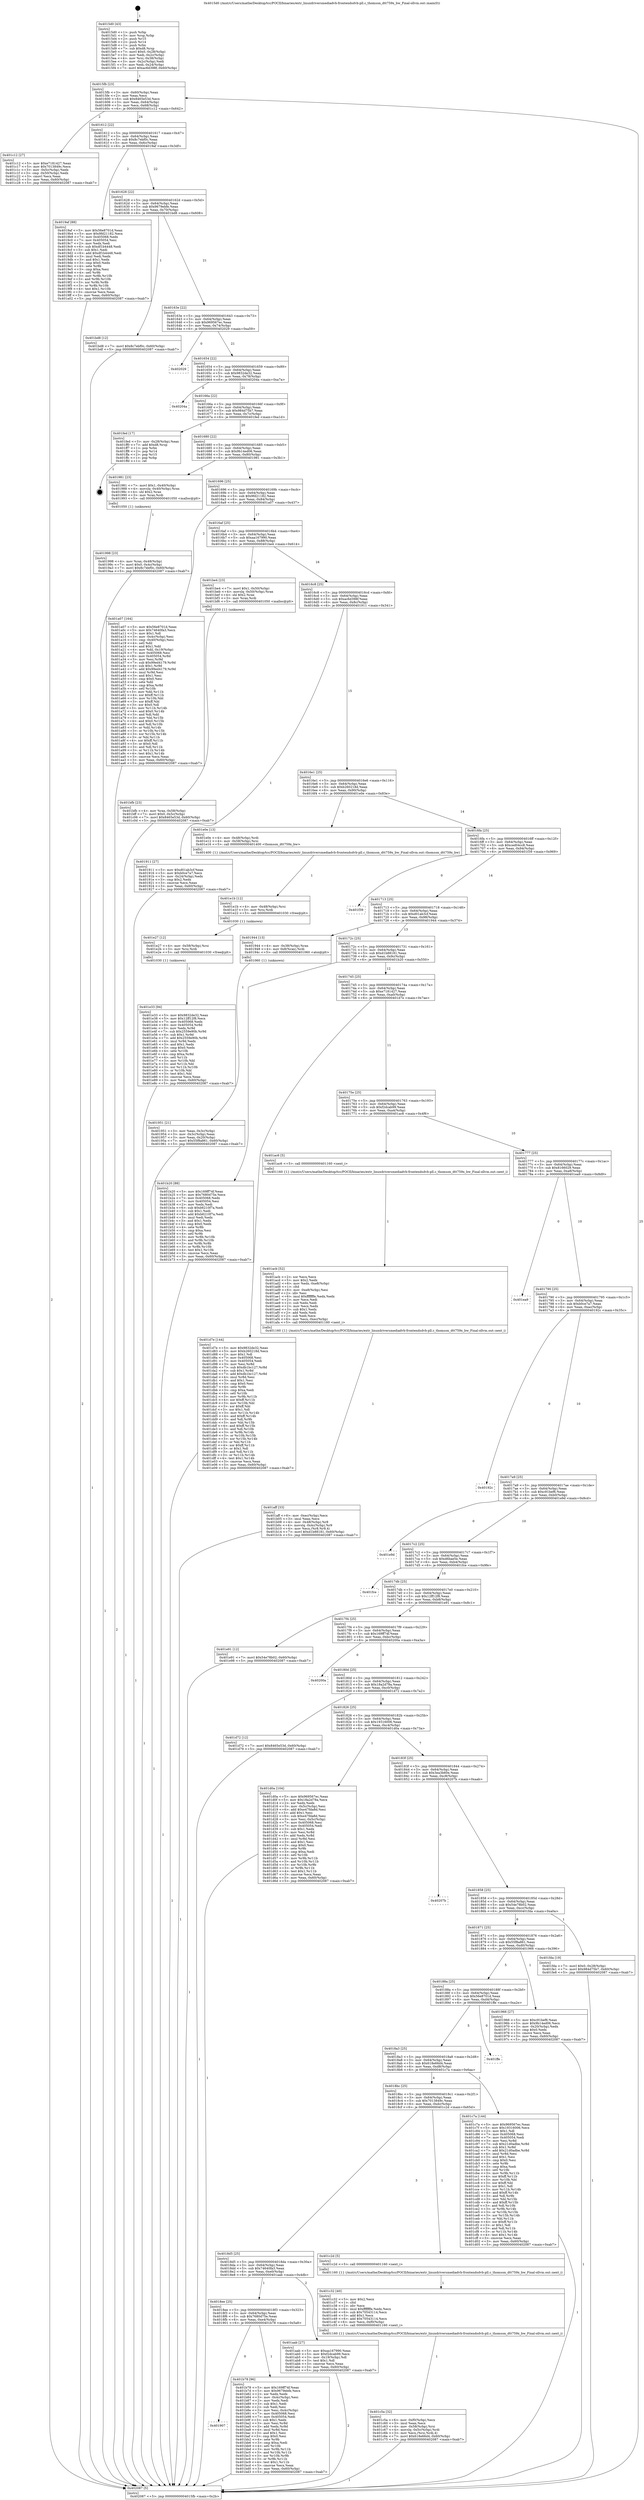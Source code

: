 digraph "0x4015d0" {
  label = "0x4015d0 (/mnt/c/Users/mathe/Desktop/tcc/POCII/binaries/extr_linuxdriversmediadvb-frontendsdvb-pll.c_thomson_dtt759x_bw_Final-ollvm.out::main(0))"
  labelloc = "t"
  node[shape=record]

  Entry [label="",width=0.3,height=0.3,shape=circle,fillcolor=black,style=filled]
  "0x4015fb" [label="{
     0x4015fb [23]\l
     | [instrs]\l
     &nbsp;&nbsp;0x4015fb \<+3\>: mov -0x60(%rbp),%eax\l
     &nbsp;&nbsp;0x4015fe \<+2\>: mov %eax,%ecx\l
     &nbsp;&nbsp;0x401600 \<+6\>: sub $0x8465e53d,%ecx\l
     &nbsp;&nbsp;0x401606 \<+3\>: mov %eax,-0x64(%rbp)\l
     &nbsp;&nbsp;0x401609 \<+3\>: mov %ecx,-0x68(%rbp)\l
     &nbsp;&nbsp;0x40160c \<+6\>: je 0000000000401c12 \<main+0x642\>\l
  }"]
  "0x401c12" [label="{
     0x401c12 [27]\l
     | [instrs]\l
     &nbsp;&nbsp;0x401c12 \<+5\>: mov $0xe7181427,%eax\l
     &nbsp;&nbsp;0x401c17 \<+5\>: mov $0x7013849c,%ecx\l
     &nbsp;&nbsp;0x401c1c \<+3\>: mov -0x5c(%rbp),%edx\l
     &nbsp;&nbsp;0x401c1f \<+3\>: cmp -0x50(%rbp),%edx\l
     &nbsp;&nbsp;0x401c22 \<+3\>: cmovl %ecx,%eax\l
     &nbsp;&nbsp;0x401c25 \<+3\>: mov %eax,-0x60(%rbp)\l
     &nbsp;&nbsp;0x401c28 \<+5\>: jmp 0000000000402087 \<main+0xab7\>\l
  }"]
  "0x401612" [label="{
     0x401612 [22]\l
     | [instrs]\l
     &nbsp;&nbsp;0x401612 \<+5\>: jmp 0000000000401617 \<main+0x47\>\l
     &nbsp;&nbsp;0x401617 \<+3\>: mov -0x64(%rbp),%eax\l
     &nbsp;&nbsp;0x40161a \<+5\>: sub $0x8c7ebf0c,%eax\l
     &nbsp;&nbsp;0x40161f \<+3\>: mov %eax,-0x6c(%rbp)\l
     &nbsp;&nbsp;0x401622 \<+6\>: je 00000000004019af \<main+0x3df\>\l
  }"]
  Exit [label="",width=0.3,height=0.3,shape=circle,fillcolor=black,style=filled,peripheries=2]
  "0x4019af" [label="{
     0x4019af [88]\l
     | [instrs]\l
     &nbsp;&nbsp;0x4019af \<+5\>: mov $0x56e8701d,%eax\l
     &nbsp;&nbsp;0x4019b4 \<+5\>: mov $0x9fd21182,%ecx\l
     &nbsp;&nbsp;0x4019b9 \<+7\>: mov 0x405068,%edx\l
     &nbsp;&nbsp;0x4019c0 \<+7\>: mov 0x405054,%esi\l
     &nbsp;&nbsp;0x4019c7 \<+2\>: mov %edx,%edi\l
     &nbsp;&nbsp;0x4019c9 \<+6\>: sub $0xdf1b4448,%edi\l
     &nbsp;&nbsp;0x4019cf \<+3\>: sub $0x1,%edi\l
     &nbsp;&nbsp;0x4019d2 \<+6\>: add $0xdf1b4448,%edi\l
     &nbsp;&nbsp;0x4019d8 \<+3\>: imul %edi,%edx\l
     &nbsp;&nbsp;0x4019db \<+3\>: and $0x1,%edx\l
     &nbsp;&nbsp;0x4019de \<+3\>: cmp $0x0,%edx\l
     &nbsp;&nbsp;0x4019e1 \<+4\>: sete %r8b\l
     &nbsp;&nbsp;0x4019e5 \<+3\>: cmp $0xa,%esi\l
     &nbsp;&nbsp;0x4019e8 \<+4\>: setl %r9b\l
     &nbsp;&nbsp;0x4019ec \<+3\>: mov %r8b,%r10b\l
     &nbsp;&nbsp;0x4019ef \<+3\>: and %r9b,%r10b\l
     &nbsp;&nbsp;0x4019f2 \<+3\>: xor %r9b,%r8b\l
     &nbsp;&nbsp;0x4019f5 \<+3\>: or %r8b,%r10b\l
     &nbsp;&nbsp;0x4019f8 \<+4\>: test $0x1,%r10b\l
     &nbsp;&nbsp;0x4019fc \<+3\>: cmovne %ecx,%eax\l
     &nbsp;&nbsp;0x4019ff \<+3\>: mov %eax,-0x60(%rbp)\l
     &nbsp;&nbsp;0x401a02 \<+5\>: jmp 0000000000402087 \<main+0xab7\>\l
  }"]
  "0x401628" [label="{
     0x401628 [22]\l
     | [instrs]\l
     &nbsp;&nbsp;0x401628 \<+5\>: jmp 000000000040162d \<main+0x5d\>\l
     &nbsp;&nbsp;0x40162d \<+3\>: mov -0x64(%rbp),%eax\l
     &nbsp;&nbsp;0x401630 \<+5\>: sub $0x9679ebfe,%eax\l
     &nbsp;&nbsp;0x401635 \<+3\>: mov %eax,-0x70(%rbp)\l
     &nbsp;&nbsp;0x401638 \<+6\>: je 0000000000401bd8 \<main+0x608\>\l
  }"]
  "0x401e33" [label="{
     0x401e33 [94]\l
     | [instrs]\l
     &nbsp;&nbsp;0x401e33 \<+5\>: mov $0x9832de32,%eax\l
     &nbsp;&nbsp;0x401e38 \<+5\>: mov $0x12ff12f8,%ecx\l
     &nbsp;&nbsp;0x401e3d \<+7\>: mov 0x405068,%edx\l
     &nbsp;&nbsp;0x401e44 \<+8\>: mov 0x405054,%r8d\l
     &nbsp;&nbsp;0x401e4c \<+3\>: mov %edx,%r9d\l
     &nbsp;&nbsp;0x401e4f \<+7\>: sub $0x2559e90b,%r9d\l
     &nbsp;&nbsp;0x401e56 \<+4\>: sub $0x1,%r9d\l
     &nbsp;&nbsp;0x401e5a \<+7\>: add $0x2559e90b,%r9d\l
     &nbsp;&nbsp;0x401e61 \<+4\>: imul %r9d,%edx\l
     &nbsp;&nbsp;0x401e65 \<+3\>: and $0x1,%edx\l
     &nbsp;&nbsp;0x401e68 \<+3\>: cmp $0x0,%edx\l
     &nbsp;&nbsp;0x401e6b \<+4\>: sete %r10b\l
     &nbsp;&nbsp;0x401e6f \<+4\>: cmp $0xa,%r8d\l
     &nbsp;&nbsp;0x401e73 \<+4\>: setl %r11b\l
     &nbsp;&nbsp;0x401e77 \<+3\>: mov %r10b,%bl\l
     &nbsp;&nbsp;0x401e7a \<+3\>: and %r11b,%bl\l
     &nbsp;&nbsp;0x401e7d \<+3\>: xor %r11b,%r10b\l
     &nbsp;&nbsp;0x401e80 \<+3\>: or %r10b,%bl\l
     &nbsp;&nbsp;0x401e83 \<+3\>: test $0x1,%bl\l
     &nbsp;&nbsp;0x401e86 \<+3\>: cmovne %ecx,%eax\l
     &nbsp;&nbsp;0x401e89 \<+3\>: mov %eax,-0x60(%rbp)\l
     &nbsp;&nbsp;0x401e8c \<+5\>: jmp 0000000000402087 \<main+0xab7\>\l
  }"]
  "0x401bd8" [label="{
     0x401bd8 [12]\l
     | [instrs]\l
     &nbsp;&nbsp;0x401bd8 \<+7\>: movl $0x8c7ebf0c,-0x60(%rbp)\l
     &nbsp;&nbsp;0x401bdf \<+5\>: jmp 0000000000402087 \<main+0xab7\>\l
  }"]
  "0x40163e" [label="{
     0x40163e [22]\l
     | [instrs]\l
     &nbsp;&nbsp;0x40163e \<+5\>: jmp 0000000000401643 \<main+0x73\>\l
     &nbsp;&nbsp;0x401643 \<+3\>: mov -0x64(%rbp),%eax\l
     &nbsp;&nbsp;0x401646 \<+5\>: sub $0x969567ec,%eax\l
     &nbsp;&nbsp;0x40164b \<+3\>: mov %eax,-0x74(%rbp)\l
     &nbsp;&nbsp;0x40164e \<+6\>: je 0000000000402029 \<main+0xa59\>\l
  }"]
  "0x401e27" [label="{
     0x401e27 [12]\l
     | [instrs]\l
     &nbsp;&nbsp;0x401e27 \<+4\>: mov -0x58(%rbp),%rsi\l
     &nbsp;&nbsp;0x401e2b \<+3\>: mov %rsi,%rdi\l
     &nbsp;&nbsp;0x401e2e \<+5\>: call 0000000000401030 \<free@plt\>\l
     | [calls]\l
     &nbsp;&nbsp;0x401030 \{1\} (unknown)\l
  }"]
  "0x402029" [label="{
     0x402029\l
  }", style=dashed]
  "0x401654" [label="{
     0x401654 [22]\l
     | [instrs]\l
     &nbsp;&nbsp;0x401654 \<+5\>: jmp 0000000000401659 \<main+0x89\>\l
     &nbsp;&nbsp;0x401659 \<+3\>: mov -0x64(%rbp),%eax\l
     &nbsp;&nbsp;0x40165c \<+5\>: sub $0x9832de32,%eax\l
     &nbsp;&nbsp;0x401661 \<+3\>: mov %eax,-0x78(%rbp)\l
     &nbsp;&nbsp;0x401664 \<+6\>: je 000000000040204a \<main+0xa7a\>\l
  }"]
  "0x401e1b" [label="{
     0x401e1b [12]\l
     | [instrs]\l
     &nbsp;&nbsp;0x401e1b \<+4\>: mov -0x48(%rbp),%rsi\l
     &nbsp;&nbsp;0x401e1f \<+3\>: mov %rsi,%rdi\l
     &nbsp;&nbsp;0x401e22 \<+5\>: call 0000000000401030 \<free@plt\>\l
     | [calls]\l
     &nbsp;&nbsp;0x401030 \{1\} (unknown)\l
  }"]
  "0x40204a" [label="{
     0x40204a\l
  }", style=dashed]
  "0x40166a" [label="{
     0x40166a [22]\l
     | [instrs]\l
     &nbsp;&nbsp;0x40166a \<+5\>: jmp 000000000040166f \<main+0x9f\>\l
     &nbsp;&nbsp;0x40166f \<+3\>: mov -0x64(%rbp),%eax\l
     &nbsp;&nbsp;0x401672 \<+5\>: sub $0x984d75b7,%eax\l
     &nbsp;&nbsp;0x401677 \<+3\>: mov %eax,-0x7c(%rbp)\l
     &nbsp;&nbsp;0x40167a \<+6\>: je 0000000000401fed \<main+0xa1d\>\l
  }"]
  "0x401c5a" [label="{
     0x401c5a [32]\l
     | [instrs]\l
     &nbsp;&nbsp;0x401c5a \<+6\>: mov -0xf0(%rbp),%ecx\l
     &nbsp;&nbsp;0x401c60 \<+3\>: imul %eax,%ecx\l
     &nbsp;&nbsp;0x401c63 \<+4\>: mov -0x58(%rbp),%rsi\l
     &nbsp;&nbsp;0x401c67 \<+4\>: movslq -0x5c(%rbp),%rdi\l
     &nbsp;&nbsp;0x401c6b \<+3\>: mov %ecx,(%rsi,%rdi,4)\l
     &nbsp;&nbsp;0x401c6e \<+7\>: movl $0x618e66d4,-0x60(%rbp)\l
     &nbsp;&nbsp;0x401c75 \<+5\>: jmp 0000000000402087 \<main+0xab7\>\l
  }"]
  "0x401fed" [label="{
     0x401fed [17]\l
     | [instrs]\l
     &nbsp;&nbsp;0x401fed \<+3\>: mov -0x28(%rbp),%eax\l
     &nbsp;&nbsp;0x401ff0 \<+7\>: add $0xd8,%rsp\l
     &nbsp;&nbsp;0x401ff7 \<+1\>: pop %rbx\l
     &nbsp;&nbsp;0x401ff8 \<+2\>: pop %r14\l
     &nbsp;&nbsp;0x401ffa \<+2\>: pop %r15\l
     &nbsp;&nbsp;0x401ffc \<+1\>: pop %rbp\l
     &nbsp;&nbsp;0x401ffd \<+1\>: ret\l
  }"]
  "0x401680" [label="{
     0x401680 [22]\l
     | [instrs]\l
     &nbsp;&nbsp;0x401680 \<+5\>: jmp 0000000000401685 \<main+0xb5\>\l
     &nbsp;&nbsp;0x401685 \<+3\>: mov -0x64(%rbp),%eax\l
     &nbsp;&nbsp;0x401688 \<+5\>: sub $0x9b14ed06,%eax\l
     &nbsp;&nbsp;0x40168d \<+3\>: mov %eax,-0x80(%rbp)\l
     &nbsp;&nbsp;0x401690 \<+6\>: je 0000000000401981 \<main+0x3b1\>\l
  }"]
  "0x401c32" [label="{
     0x401c32 [40]\l
     | [instrs]\l
     &nbsp;&nbsp;0x401c32 \<+5\>: mov $0x2,%ecx\l
     &nbsp;&nbsp;0x401c37 \<+1\>: cltd\l
     &nbsp;&nbsp;0x401c38 \<+2\>: idiv %ecx\l
     &nbsp;&nbsp;0x401c3a \<+6\>: imul $0xfffffffe,%edx,%ecx\l
     &nbsp;&nbsp;0x401c40 \<+6\>: sub $0x70543114,%ecx\l
     &nbsp;&nbsp;0x401c46 \<+3\>: add $0x1,%ecx\l
     &nbsp;&nbsp;0x401c49 \<+6\>: add $0x70543114,%ecx\l
     &nbsp;&nbsp;0x401c4f \<+6\>: mov %ecx,-0xf0(%rbp)\l
     &nbsp;&nbsp;0x401c55 \<+5\>: call 0000000000401160 \<next_i\>\l
     | [calls]\l
     &nbsp;&nbsp;0x401160 \{1\} (/mnt/c/Users/mathe/Desktop/tcc/POCII/binaries/extr_linuxdriversmediadvb-frontendsdvb-pll.c_thomson_dtt759x_bw_Final-ollvm.out::next_i)\l
  }"]
  "0x401981" [label="{
     0x401981 [23]\l
     | [instrs]\l
     &nbsp;&nbsp;0x401981 \<+7\>: movl $0x1,-0x40(%rbp)\l
     &nbsp;&nbsp;0x401988 \<+4\>: movslq -0x40(%rbp),%rax\l
     &nbsp;&nbsp;0x40198c \<+4\>: shl $0x2,%rax\l
     &nbsp;&nbsp;0x401990 \<+3\>: mov %rax,%rdi\l
     &nbsp;&nbsp;0x401993 \<+5\>: call 0000000000401050 \<malloc@plt\>\l
     | [calls]\l
     &nbsp;&nbsp;0x401050 \{1\} (unknown)\l
  }"]
  "0x401696" [label="{
     0x401696 [25]\l
     | [instrs]\l
     &nbsp;&nbsp;0x401696 \<+5\>: jmp 000000000040169b \<main+0xcb\>\l
     &nbsp;&nbsp;0x40169b \<+3\>: mov -0x64(%rbp),%eax\l
     &nbsp;&nbsp;0x40169e \<+5\>: sub $0x9fd21182,%eax\l
     &nbsp;&nbsp;0x4016a3 \<+6\>: mov %eax,-0x84(%rbp)\l
     &nbsp;&nbsp;0x4016a9 \<+6\>: je 0000000000401a07 \<main+0x437\>\l
  }"]
  "0x401bfb" [label="{
     0x401bfb [23]\l
     | [instrs]\l
     &nbsp;&nbsp;0x401bfb \<+4\>: mov %rax,-0x58(%rbp)\l
     &nbsp;&nbsp;0x401bff \<+7\>: movl $0x0,-0x5c(%rbp)\l
     &nbsp;&nbsp;0x401c06 \<+7\>: movl $0x8465e53d,-0x60(%rbp)\l
     &nbsp;&nbsp;0x401c0d \<+5\>: jmp 0000000000402087 \<main+0xab7\>\l
  }"]
  "0x401a07" [label="{
     0x401a07 [164]\l
     | [instrs]\l
     &nbsp;&nbsp;0x401a07 \<+5\>: mov $0x56e8701d,%eax\l
     &nbsp;&nbsp;0x401a0c \<+5\>: mov $0x74640fa3,%ecx\l
     &nbsp;&nbsp;0x401a11 \<+2\>: mov $0x1,%dl\l
     &nbsp;&nbsp;0x401a13 \<+3\>: mov -0x4c(%rbp),%esi\l
     &nbsp;&nbsp;0x401a16 \<+3\>: cmp -0x40(%rbp),%esi\l
     &nbsp;&nbsp;0x401a19 \<+4\>: setl %dil\l
     &nbsp;&nbsp;0x401a1d \<+4\>: and $0x1,%dil\l
     &nbsp;&nbsp;0x401a21 \<+4\>: mov %dil,-0x19(%rbp)\l
     &nbsp;&nbsp;0x401a25 \<+7\>: mov 0x405068,%esi\l
     &nbsp;&nbsp;0x401a2c \<+8\>: mov 0x405054,%r8d\l
     &nbsp;&nbsp;0x401a34 \<+3\>: mov %esi,%r9d\l
     &nbsp;&nbsp;0x401a37 \<+7\>: sub $0x99ed4179,%r9d\l
     &nbsp;&nbsp;0x401a3e \<+4\>: sub $0x1,%r9d\l
     &nbsp;&nbsp;0x401a42 \<+7\>: add $0x99ed4179,%r9d\l
     &nbsp;&nbsp;0x401a49 \<+4\>: imul %r9d,%esi\l
     &nbsp;&nbsp;0x401a4d \<+3\>: and $0x1,%esi\l
     &nbsp;&nbsp;0x401a50 \<+3\>: cmp $0x0,%esi\l
     &nbsp;&nbsp;0x401a53 \<+4\>: sete %dil\l
     &nbsp;&nbsp;0x401a57 \<+4\>: cmp $0xa,%r8d\l
     &nbsp;&nbsp;0x401a5b \<+4\>: setl %r10b\l
     &nbsp;&nbsp;0x401a5f \<+3\>: mov %dil,%r11b\l
     &nbsp;&nbsp;0x401a62 \<+4\>: xor $0xff,%r11b\l
     &nbsp;&nbsp;0x401a66 \<+3\>: mov %r10b,%bl\l
     &nbsp;&nbsp;0x401a69 \<+3\>: xor $0xff,%bl\l
     &nbsp;&nbsp;0x401a6c \<+3\>: xor $0x0,%dl\l
     &nbsp;&nbsp;0x401a6f \<+3\>: mov %r11b,%r14b\l
     &nbsp;&nbsp;0x401a72 \<+4\>: and $0x0,%r14b\l
     &nbsp;&nbsp;0x401a76 \<+3\>: and %dl,%dil\l
     &nbsp;&nbsp;0x401a79 \<+3\>: mov %bl,%r15b\l
     &nbsp;&nbsp;0x401a7c \<+4\>: and $0x0,%r15b\l
     &nbsp;&nbsp;0x401a80 \<+3\>: and %dl,%r10b\l
     &nbsp;&nbsp;0x401a83 \<+3\>: or %dil,%r14b\l
     &nbsp;&nbsp;0x401a86 \<+3\>: or %r10b,%r15b\l
     &nbsp;&nbsp;0x401a89 \<+3\>: xor %r15b,%r14b\l
     &nbsp;&nbsp;0x401a8c \<+3\>: or %bl,%r11b\l
     &nbsp;&nbsp;0x401a8f \<+4\>: xor $0xff,%r11b\l
     &nbsp;&nbsp;0x401a93 \<+3\>: or $0x0,%dl\l
     &nbsp;&nbsp;0x401a96 \<+3\>: and %dl,%r11b\l
     &nbsp;&nbsp;0x401a99 \<+3\>: or %r11b,%r14b\l
     &nbsp;&nbsp;0x401a9c \<+4\>: test $0x1,%r14b\l
     &nbsp;&nbsp;0x401aa0 \<+3\>: cmovne %ecx,%eax\l
     &nbsp;&nbsp;0x401aa3 \<+3\>: mov %eax,-0x60(%rbp)\l
     &nbsp;&nbsp;0x401aa6 \<+5\>: jmp 0000000000402087 \<main+0xab7\>\l
  }"]
  "0x4016af" [label="{
     0x4016af [25]\l
     | [instrs]\l
     &nbsp;&nbsp;0x4016af \<+5\>: jmp 00000000004016b4 \<main+0xe4\>\l
     &nbsp;&nbsp;0x4016b4 \<+3\>: mov -0x64(%rbp),%eax\l
     &nbsp;&nbsp;0x4016b7 \<+5\>: sub $0xaa167990,%eax\l
     &nbsp;&nbsp;0x4016bc \<+6\>: mov %eax,-0x88(%rbp)\l
     &nbsp;&nbsp;0x4016c2 \<+6\>: je 0000000000401be4 \<main+0x614\>\l
  }"]
  "0x401907" [label="{
     0x401907\l
  }", style=dashed]
  "0x401be4" [label="{
     0x401be4 [23]\l
     | [instrs]\l
     &nbsp;&nbsp;0x401be4 \<+7\>: movl $0x1,-0x50(%rbp)\l
     &nbsp;&nbsp;0x401beb \<+4\>: movslq -0x50(%rbp),%rax\l
     &nbsp;&nbsp;0x401bef \<+4\>: shl $0x2,%rax\l
     &nbsp;&nbsp;0x401bf3 \<+3\>: mov %rax,%rdi\l
     &nbsp;&nbsp;0x401bf6 \<+5\>: call 0000000000401050 \<malloc@plt\>\l
     | [calls]\l
     &nbsp;&nbsp;0x401050 \{1\} (unknown)\l
  }"]
  "0x4016c8" [label="{
     0x4016c8 [25]\l
     | [instrs]\l
     &nbsp;&nbsp;0x4016c8 \<+5\>: jmp 00000000004016cd \<main+0xfd\>\l
     &nbsp;&nbsp;0x4016cd \<+3\>: mov -0x64(%rbp),%eax\l
     &nbsp;&nbsp;0x4016d0 \<+5\>: sub $0xac6d398f,%eax\l
     &nbsp;&nbsp;0x4016d5 \<+6\>: mov %eax,-0x8c(%rbp)\l
     &nbsp;&nbsp;0x4016db \<+6\>: je 0000000000401911 \<main+0x341\>\l
  }"]
  "0x401b78" [label="{
     0x401b78 [96]\l
     | [instrs]\l
     &nbsp;&nbsp;0x401b78 \<+5\>: mov $0x169ff74f,%eax\l
     &nbsp;&nbsp;0x401b7d \<+5\>: mov $0x9679ebfe,%ecx\l
     &nbsp;&nbsp;0x401b82 \<+2\>: xor %edx,%edx\l
     &nbsp;&nbsp;0x401b84 \<+3\>: mov -0x4c(%rbp),%esi\l
     &nbsp;&nbsp;0x401b87 \<+2\>: mov %edx,%edi\l
     &nbsp;&nbsp;0x401b89 \<+3\>: sub $0x1,%edi\l
     &nbsp;&nbsp;0x401b8c \<+2\>: sub %edi,%esi\l
     &nbsp;&nbsp;0x401b8e \<+3\>: mov %esi,-0x4c(%rbp)\l
     &nbsp;&nbsp;0x401b91 \<+7\>: mov 0x405068,%esi\l
     &nbsp;&nbsp;0x401b98 \<+7\>: mov 0x405054,%edi\l
     &nbsp;&nbsp;0x401b9f \<+3\>: sub $0x1,%edx\l
     &nbsp;&nbsp;0x401ba2 \<+3\>: mov %esi,%r8d\l
     &nbsp;&nbsp;0x401ba5 \<+3\>: add %edx,%r8d\l
     &nbsp;&nbsp;0x401ba8 \<+4\>: imul %r8d,%esi\l
     &nbsp;&nbsp;0x401bac \<+3\>: and $0x1,%esi\l
     &nbsp;&nbsp;0x401baf \<+3\>: cmp $0x0,%esi\l
     &nbsp;&nbsp;0x401bb2 \<+4\>: sete %r9b\l
     &nbsp;&nbsp;0x401bb6 \<+3\>: cmp $0xa,%edi\l
     &nbsp;&nbsp;0x401bb9 \<+4\>: setl %r10b\l
     &nbsp;&nbsp;0x401bbd \<+3\>: mov %r9b,%r11b\l
     &nbsp;&nbsp;0x401bc0 \<+3\>: and %r10b,%r11b\l
     &nbsp;&nbsp;0x401bc3 \<+3\>: xor %r10b,%r9b\l
     &nbsp;&nbsp;0x401bc6 \<+3\>: or %r9b,%r11b\l
     &nbsp;&nbsp;0x401bc9 \<+4\>: test $0x1,%r11b\l
     &nbsp;&nbsp;0x401bcd \<+3\>: cmovne %ecx,%eax\l
     &nbsp;&nbsp;0x401bd0 \<+3\>: mov %eax,-0x60(%rbp)\l
     &nbsp;&nbsp;0x401bd3 \<+5\>: jmp 0000000000402087 \<main+0xab7\>\l
  }"]
  "0x401911" [label="{
     0x401911 [27]\l
     | [instrs]\l
     &nbsp;&nbsp;0x401911 \<+5\>: mov $0xd01ab3cf,%eax\l
     &nbsp;&nbsp;0x401916 \<+5\>: mov $0xb0ce7a7,%ecx\l
     &nbsp;&nbsp;0x40191b \<+3\>: mov -0x24(%rbp),%edx\l
     &nbsp;&nbsp;0x40191e \<+3\>: cmp $0x2,%edx\l
     &nbsp;&nbsp;0x401921 \<+3\>: cmovne %ecx,%eax\l
     &nbsp;&nbsp;0x401924 \<+3\>: mov %eax,-0x60(%rbp)\l
     &nbsp;&nbsp;0x401927 \<+5\>: jmp 0000000000402087 \<main+0xab7\>\l
  }"]
  "0x4016e1" [label="{
     0x4016e1 [25]\l
     | [instrs]\l
     &nbsp;&nbsp;0x4016e1 \<+5\>: jmp 00000000004016e6 \<main+0x116\>\l
     &nbsp;&nbsp;0x4016e6 \<+3\>: mov -0x64(%rbp),%eax\l
     &nbsp;&nbsp;0x4016e9 \<+5\>: sub $0xb260218d,%eax\l
     &nbsp;&nbsp;0x4016ee \<+6\>: mov %eax,-0x90(%rbp)\l
     &nbsp;&nbsp;0x4016f4 \<+6\>: je 0000000000401e0e \<main+0x83e\>\l
  }"]
  "0x402087" [label="{
     0x402087 [5]\l
     | [instrs]\l
     &nbsp;&nbsp;0x402087 \<+5\>: jmp 00000000004015fb \<main+0x2b\>\l
  }"]
  "0x4015d0" [label="{
     0x4015d0 [43]\l
     | [instrs]\l
     &nbsp;&nbsp;0x4015d0 \<+1\>: push %rbp\l
     &nbsp;&nbsp;0x4015d1 \<+3\>: mov %rsp,%rbp\l
     &nbsp;&nbsp;0x4015d4 \<+2\>: push %r15\l
     &nbsp;&nbsp;0x4015d6 \<+2\>: push %r14\l
     &nbsp;&nbsp;0x4015d8 \<+1\>: push %rbx\l
     &nbsp;&nbsp;0x4015d9 \<+7\>: sub $0xd8,%rsp\l
     &nbsp;&nbsp;0x4015e0 \<+7\>: movl $0x0,-0x28(%rbp)\l
     &nbsp;&nbsp;0x4015e7 \<+3\>: mov %edi,-0x2c(%rbp)\l
     &nbsp;&nbsp;0x4015ea \<+4\>: mov %rsi,-0x38(%rbp)\l
     &nbsp;&nbsp;0x4015ee \<+3\>: mov -0x2c(%rbp),%edi\l
     &nbsp;&nbsp;0x4015f1 \<+3\>: mov %edi,-0x24(%rbp)\l
     &nbsp;&nbsp;0x4015f4 \<+7\>: movl $0xac6d398f,-0x60(%rbp)\l
  }"]
  "0x401aff" [label="{
     0x401aff [33]\l
     | [instrs]\l
     &nbsp;&nbsp;0x401aff \<+6\>: mov -0xec(%rbp),%ecx\l
     &nbsp;&nbsp;0x401b05 \<+3\>: imul %eax,%ecx\l
     &nbsp;&nbsp;0x401b08 \<+4\>: mov -0x48(%rbp),%r8\l
     &nbsp;&nbsp;0x401b0c \<+4\>: movslq -0x4c(%rbp),%r9\l
     &nbsp;&nbsp;0x401b10 \<+4\>: mov %ecx,(%r8,%r9,4)\l
     &nbsp;&nbsp;0x401b14 \<+7\>: movl $0xd1b88181,-0x60(%rbp)\l
     &nbsp;&nbsp;0x401b1b \<+5\>: jmp 0000000000402087 \<main+0xab7\>\l
  }"]
  "0x401e0e" [label="{
     0x401e0e [13]\l
     | [instrs]\l
     &nbsp;&nbsp;0x401e0e \<+4\>: mov -0x48(%rbp),%rdi\l
     &nbsp;&nbsp;0x401e12 \<+4\>: mov -0x58(%rbp),%rsi\l
     &nbsp;&nbsp;0x401e16 \<+5\>: call 0000000000401400 \<thomson_dtt759x_bw\>\l
     | [calls]\l
     &nbsp;&nbsp;0x401400 \{1\} (/mnt/c/Users/mathe/Desktop/tcc/POCII/binaries/extr_linuxdriversmediadvb-frontendsdvb-pll.c_thomson_dtt759x_bw_Final-ollvm.out::thomson_dtt759x_bw)\l
  }"]
  "0x4016fa" [label="{
     0x4016fa [25]\l
     | [instrs]\l
     &nbsp;&nbsp;0x4016fa \<+5\>: jmp 00000000004016ff \<main+0x12f\>\l
     &nbsp;&nbsp;0x4016ff \<+3\>: mov -0x64(%rbp),%eax\l
     &nbsp;&nbsp;0x401702 \<+5\>: sub $0xced04cc8,%eax\l
     &nbsp;&nbsp;0x401707 \<+6\>: mov %eax,-0x94(%rbp)\l
     &nbsp;&nbsp;0x40170d \<+6\>: je 0000000000401f39 \<main+0x969\>\l
  }"]
  "0x401acb" [label="{
     0x401acb [52]\l
     | [instrs]\l
     &nbsp;&nbsp;0x401acb \<+2\>: xor %ecx,%ecx\l
     &nbsp;&nbsp;0x401acd \<+5\>: mov $0x2,%edx\l
     &nbsp;&nbsp;0x401ad2 \<+6\>: mov %edx,-0xe8(%rbp)\l
     &nbsp;&nbsp;0x401ad8 \<+1\>: cltd\l
     &nbsp;&nbsp;0x401ad9 \<+6\>: mov -0xe8(%rbp),%esi\l
     &nbsp;&nbsp;0x401adf \<+2\>: idiv %esi\l
     &nbsp;&nbsp;0x401ae1 \<+6\>: imul $0xfffffffe,%edx,%edx\l
     &nbsp;&nbsp;0x401ae7 \<+2\>: mov %ecx,%edi\l
     &nbsp;&nbsp;0x401ae9 \<+2\>: sub %edx,%edi\l
     &nbsp;&nbsp;0x401aeb \<+2\>: mov %ecx,%edx\l
     &nbsp;&nbsp;0x401aed \<+3\>: sub $0x1,%edx\l
     &nbsp;&nbsp;0x401af0 \<+2\>: add %edx,%edi\l
     &nbsp;&nbsp;0x401af2 \<+2\>: sub %edi,%ecx\l
     &nbsp;&nbsp;0x401af4 \<+6\>: mov %ecx,-0xec(%rbp)\l
     &nbsp;&nbsp;0x401afa \<+5\>: call 0000000000401160 \<next_i\>\l
     | [calls]\l
     &nbsp;&nbsp;0x401160 \{1\} (/mnt/c/Users/mathe/Desktop/tcc/POCII/binaries/extr_linuxdriversmediadvb-frontendsdvb-pll.c_thomson_dtt759x_bw_Final-ollvm.out::next_i)\l
  }"]
  "0x401f39" [label="{
     0x401f39\l
  }", style=dashed]
  "0x401713" [label="{
     0x401713 [25]\l
     | [instrs]\l
     &nbsp;&nbsp;0x401713 \<+5\>: jmp 0000000000401718 \<main+0x148\>\l
     &nbsp;&nbsp;0x401718 \<+3\>: mov -0x64(%rbp),%eax\l
     &nbsp;&nbsp;0x40171b \<+5\>: sub $0xd01ab3cf,%eax\l
     &nbsp;&nbsp;0x401720 \<+6\>: mov %eax,-0x98(%rbp)\l
     &nbsp;&nbsp;0x401726 \<+6\>: je 0000000000401944 \<main+0x374\>\l
  }"]
  "0x4018ee" [label="{
     0x4018ee [25]\l
     | [instrs]\l
     &nbsp;&nbsp;0x4018ee \<+5\>: jmp 00000000004018f3 \<main+0x323\>\l
     &nbsp;&nbsp;0x4018f3 \<+3\>: mov -0x64(%rbp),%eax\l
     &nbsp;&nbsp;0x4018f6 \<+5\>: sub $0x7680d75e,%eax\l
     &nbsp;&nbsp;0x4018fb \<+6\>: mov %eax,-0xe4(%rbp)\l
     &nbsp;&nbsp;0x401901 \<+6\>: je 0000000000401b78 \<main+0x5a8\>\l
  }"]
  "0x401944" [label="{
     0x401944 [13]\l
     | [instrs]\l
     &nbsp;&nbsp;0x401944 \<+4\>: mov -0x38(%rbp),%rax\l
     &nbsp;&nbsp;0x401948 \<+4\>: mov 0x8(%rax),%rdi\l
     &nbsp;&nbsp;0x40194c \<+5\>: call 0000000000401060 \<atoi@plt\>\l
     | [calls]\l
     &nbsp;&nbsp;0x401060 \{1\} (unknown)\l
  }"]
  "0x40172c" [label="{
     0x40172c [25]\l
     | [instrs]\l
     &nbsp;&nbsp;0x40172c \<+5\>: jmp 0000000000401731 \<main+0x161\>\l
     &nbsp;&nbsp;0x401731 \<+3\>: mov -0x64(%rbp),%eax\l
     &nbsp;&nbsp;0x401734 \<+5\>: sub $0xd1b88181,%eax\l
     &nbsp;&nbsp;0x401739 \<+6\>: mov %eax,-0x9c(%rbp)\l
     &nbsp;&nbsp;0x40173f \<+6\>: je 0000000000401b20 \<main+0x550\>\l
  }"]
  "0x401951" [label="{
     0x401951 [21]\l
     | [instrs]\l
     &nbsp;&nbsp;0x401951 \<+3\>: mov %eax,-0x3c(%rbp)\l
     &nbsp;&nbsp;0x401954 \<+3\>: mov -0x3c(%rbp),%eax\l
     &nbsp;&nbsp;0x401957 \<+3\>: mov %eax,-0x20(%rbp)\l
     &nbsp;&nbsp;0x40195a \<+7\>: movl $0x55f8a861,-0x60(%rbp)\l
     &nbsp;&nbsp;0x401961 \<+5\>: jmp 0000000000402087 \<main+0xab7\>\l
  }"]
  "0x401aab" [label="{
     0x401aab [27]\l
     | [instrs]\l
     &nbsp;&nbsp;0x401aab \<+5\>: mov $0xaa167990,%eax\l
     &nbsp;&nbsp;0x401ab0 \<+5\>: mov $0xf2dcab99,%ecx\l
     &nbsp;&nbsp;0x401ab5 \<+3\>: mov -0x19(%rbp),%dl\l
     &nbsp;&nbsp;0x401ab8 \<+3\>: test $0x1,%dl\l
     &nbsp;&nbsp;0x401abb \<+3\>: cmovne %ecx,%eax\l
     &nbsp;&nbsp;0x401abe \<+3\>: mov %eax,-0x60(%rbp)\l
     &nbsp;&nbsp;0x401ac1 \<+5\>: jmp 0000000000402087 \<main+0xab7\>\l
  }"]
  "0x401b20" [label="{
     0x401b20 [88]\l
     | [instrs]\l
     &nbsp;&nbsp;0x401b20 \<+5\>: mov $0x169ff74f,%eax\l
     &nbsp;&nbsp;0x401b25 \<+5\>: mov $0x7680d75e,%ecx\l
     &nbsp;&nbsp;0x401b2a \<+7\>: mov 0x405068,%edx\l
     &nbsp;&nbsp;0x401b31 \<+7\>: mov 0x405054,%esi\l
     &nbsp;&nbsp;0x401b38 \<+2\>: mov %edx,%edi\l
     &nbsp;&nbsp;0x401b3a \<+6\>: sub $0xb6210f7a,%edi\l
     &nbsp;&nbsp;0x401b40 \<+3\>: sub $0x1,%edi\l
     &nbsp;&nbsp;0x401b43 \<+6\>: add $0xb6210f7a,%edi\l
     &nbsp;&nbsp;0x401b49 \<+3\>: imul %edi,%edx\l
     &nbsp;&nbsp;0x401b4c \<+3\>: and $0x1,%edx\l
     &nbsp;&nbsp;0x401b4f \<+3\>: cmp $0x0,%edx\l
     &nbsp;&nbsp;0x401b52 \<+4\>: sete %r8b\l
     &nbsp;&nbsp;0x401b56 \<+3\>: cmp $0xa,%esi\l
     &nbsp;&nbsp;0x401b59 \<+4\>: setl %r9b\l
     &nbsp;&nbsp;0x401b5d \<+3\>: mov %r8b,%r10b\l
     &nbsp;&nbsp;0x401b60 \<+3\>: and %r9b,%r10b\l
     &nbsp;&nbsp;0x401b63 \<+3\>: xor %r9b,%r8b\l
     &nbsp;&nbsp;0x401b66 \<+3\>: or %r8b,%r10b\l
     &nbsp;&nbsp;0x401b69 \<+4\>: test $0x1,%r10b\l
     &nbsp;&nbsp;0x401b6d \<+3\>: cmovne %ecx,%eax\l
     &nbsp;&nbsp;0x401b70 \<+3\>: mov %eax,-0x60(%rbp)\l
     &nbsp;&nbsp;0x401b73 \<+5\>: jmp 0000000000402087 \<main+0xab7\>\l
  }"]
  "0x401745" [label="{
     0x401745 [25]\l
     | [instrs]\l
     &nbsp;&nbsp;0x401745 \<+5\>: jmp 000000000040174a \<main+0x17a\>\l
     &nbsp;&nbsp;0x40174a \<+3\>: mov -0x64(%rbp),%eax\l
     &nbsp;&nbsp;0x40174d \<+5\>: sub $0xe7181427,%eax\l
     &nbsp;&nbsp;0x401752 \<+6\>: mov %eax,-0xa0(%rbp)\l
     &nbsp;&nbsp;0x401758 \<+6\>: je 0000000000401d7e \<main+0x7ae\>\l
  }"]
  "0x4018d5" [label="{
     0x4018d5 [25]\l
     | [instrs]\l
     &nbsp;&nbsp;0x4018d5 \<+5\>: jmp 00000000004018da \<main+0x30a\>\l
     &nbsp;&nbsp;0x4018da \<+3\>: mov -0x64(%rbp),%eax\l
     &nbsp;&nbsp;0x4018dd \<+5\>: sub $0x74640fa3,%eax\l
     &nbsp;&nbsp;0x4018e2 \<+6\>: mov %eax,-0xe0(%rbp)\l
     &nbsp;&nbsp;0x4018e8 \<+6\>: je 0000000000401aab \<main+0x4db\>\l
  }"]
  "0x401d7e" [label="{
     0x401d7e [144]\l
     | [instrs]\l
     &nbsp;&nbsp;0x401d7e \<+5\>: mov $0x9832de32,%eax\l
     &nbsp;&nbsp;0x401d83 \<+5\>: mov $0xb260218d,%ecx\l
     &nbsp;&nbsp;0x401d88 \<+2\>: mov $0x1,%dl\l
     &nbsp;&nbsp;0x401d8a \<+7\>: mov 0x405068,%esi\l
     &nbsp;&nbsp;0x401d91 \<+7\>: mov 0x405054,%edi\l
     &nbsp;&nbsp;0x401d98 \<+3\>: mov %esi,%r8d\l
     &nbsp;&nbsp;0x401d9b \<+7\>: sub $0xdb1bc127,%r8d\l
     &nbsp;&nbsp;0x401da2 \<+4\>: sub $0x1,%r8d\l
     &nbsp;&nbsp;0x401da6 \<+7\>: add $0xdb1bc127,%r8d\l
     &nbsp;&nbsp;0x401dad \<+4\>: imul %r8d,%esi\l
     &nbsp;&nbsp;0x401db1 \<+3\>: and $0x1,%esi\l
     &nbsp;&nbsp;0x401db4 \<+3\>: cmp $0x0,%esi\l
     &nbsp;&nbsp;0x401db7 \<+4\>: sete %r9b\l
     &nbsp;&nbsp;0x401dbb \<+3\>: cmp $0xa,%edi\l
     &nbsp;&nbsp;0x401dbe \<+4\>: setl %r10b\l
     &nbsp;&nbsp;0x401dc2 \<+3\>: mov %r9b,%r11b\l
     &nbsp;&nbsp;0x401dc5 \<+4\>: xor $0xff,%r11b\l
     &nbsp;&nbsp;0x401dc9 \<+3\>: mov %r10b,%bl\l
     &nbsp;&nbsp;0x401dcc \<+3\>: xor $0xff,%bl\l
     &nbsp;&nbsp;0x401dcf \<+3\>: xor $0x1,%dl\l
     &nbsp;&nbsp;0x401dd2 \<+3\>: mov %r11b,%r14b\l
     &nbsp;&nbsp;0x401dd5 \<+4\>: and $0xff,%r14b\l
     &nbsp;&nbsp;0x401dd9 \<+3\>: and %dl,%r9b\l
     &nbsp;&nbsp;0x401ddc \<+3\>: mov %bl,%r15b\l
     &nbsp;&nbsp;0x401ddf \<+4\>: and $0xff,%r15b\l
     &nbsp;&nbsp;0x401de3 \<+3\>: and %dl,%r10b\l
     &nbsp;&nbsp;0x401de6 \<+3\>: or %r9b,%r14b\l
     &nbsp;&nbsp;0x401de9 \<+3\>: or %r10b,%r15b\l
     &nbsp;&nbsp;0x401dec \<+3\>: xor %r15b,%r14b\l
     &nbsp;&nbsp;0x401def \<+3\>: or %bl,%r11b\l
     &nbsp;&nbsp;0x401df2 \<+4\>: xor $0xff,%r11b\l
     &nbsp;&nbsp;0x401df6 \<+3\>: or $0x1,%dl\l
     &nbsp;&nbsp;0x401df9 \<+3\>: and %dl,%r11b\l
     &nbsp;&nbsp;0x401dfc \<+3\>: or %r11b,%r14b\l
     &nbsp;&nbsp;0x401dff \<+4\>: test $0x1,%r14b\l
     &nbsp;&nbsp;0x401e03 \<+3\>: cmovne %ecx,%eax\l
     &nbsp;&nbsp;0x401e06 \<+3\>: mov %eax,-0x60(%rbp)\l
     &nbsp;&nbsp;0x401e09 \<+5\>: jmp 0000000000402087 \<main+0xab7\>\l
  }"]
  "0x40175e" [label="{
     0x40175e [25]\l
     | [instrs]\l
     &nbsp;&nbsp;0x40175e \<+5\>: jmp 0000000000401763 \<main+0x193\>\l
     &nbsp;&nbsp;0x401763 \<+3\>: mov -0x64(%rbp),%eax\l
     &nbsp;&nbsp;0x401766 \<+5\>: sub $0xf2dcab99,%eax\l
     &nbsp;&nbsp;0x40176b \<+6\>: mov %eax,-0xa4(%rbp)\l
     &nbsp;&nbsp;0x401771 \<+6\>: je 0000000000401ac6 \<main+0x4f6\>\l
  }"]
  "0x401c2d" [label="{
     0x401c2d [5]\l
     | [instrs]\l
     &nbsp;&nbsp;0x401c2d \<+5\>: call 0000000000401160 \<next_i\>\l
     | [calls]\l
     &nbsp;&nbsp;0x401160 \{1\} (/mnt/c/Users/mathe/Desktop/tcc/POCII/binaries/extr_linuxdriversmediadvb-frontendsdvb-pll.c_thomson_dtt759x_bw_Final-ollvm.out::next_i)\l
  }"]
  "0x401ac6" [label="{
     0x401ac6 [5]\l
     | [instrs]\l
     &nbsp;&nbsp;0x401ac6 \<+5\>: call 0000000000401160 \<next_i\>\l
     | [calls]\l
     &nbsp;&nbsp;0x401160 \{1\} (/mnt/c/Users/mathe/Desktop/tcc/POCII/binaries/extr_linuxdriversmediadvb-frontendsdvb-pll.c_thomson_dtt759x_bw_Final-ollvm.out::next_i)\l
  }"]
  "0x401777" [label="{
     0x401777 [25]\l
     | [instrs]\l
     &nbsp;&nbsp;0x401777 \<+5\>: jmp 000000000040177c \<main+0x1ac\>\l
     &nbsp;&nbsp;0x40177c \<+3\>: mov -0x64(%rbp),%eax\l
     &nbsp;&nbsp;0x40177f \<+5\>: sub $0x8166029,%eax\l
     &nbsp;&nbsp;0x401784 \<+6\>: mov %eax,-0xa8(%rbp)\l
     &nbsp;&nbsp;0x40178a \<+6\>: je 0000000000401ea9 \<main+0x8d9\>\l
  }"]
  "0x4018bc" [label="{
     0x4018bc [25]\l
     | [instrs]\l
     &nbsp;&nbsp;0x4018bc \<+5\>: jmp 00000000004018c1 \<main+0x2f1\>\l
     &nbsp;&nbsp;0x4018c1 \<+3\>: mov -0x64(%rbp),%eax\l
     &nbsp;&nbsp;0x4018c4 \<+5\>: sub $0x7013849c,%eax\l
     &nbsp;&nbsp;0x4018c9 \<+6\>: mov %eax,-0xdc(%rbp)\l
     &nbsp;&nbsp;0x4018cf \<+6\>: je 0000000000401c2d \<main+0x65d\>\l
  }"]
  "0x401ea9" [label="{
     0x401ea9\l
  }", style=dashed]
  "0x401790" [label="{
     0x401790 [25]\l
     | [instrs]\l
     &nbsp;&nbsp;0x401790 \<+5\>: jmp 0000000000401795 \<main+0x1c5\>\l
     &nbsp;&nbsp;0x401795 \<+3\>: mov -0x64(%rbp),%eax\l
     &nbsp;&nbsp;0x401798 \<+5\>: sub $0xb0ce7a7,%eax\l
     &nbsp;&nbsp;0x40179d \<+6\>: mov %eax,-0xac(%rbp)\l
     &nbsp;&nbsp;0x4017a3 \<+6\>: je 000000000040192c \<main+0x35c\>\l
  }"]
  "0x401c7a" [label="{
     0x401c7a [144]\l
     | [instrs]\l
     &nbsp;&nbsp;0x401c7a \<+5\>: mov $0x969567ec,%eax\l
     &nbsp;&nbsp;0x401c7f \<+5\>: mov $0x19316006,%ecx\l
     &nbsp;&nbsp;0x401c84 \<+2\>: mov $0x1,%dl\l
     &nbsp;&nbsp;0x401c86 \<+7\>: mov 0x405068,%esi\l
     &nbsp;&nbsp;0x401c8d \<+7\>: mov 0x405054,%edi\l
     &nbsp;&nbsp;0x401c94 \<+3\>: mov %esi,%r8d\l
     &nbsp;&nbsp;0x401c97 \<+7\>: sub $0x21d0adbe,%r8d\l
     &nbsp;&nbsp;0x401c9e \<+4\>: sub $0x1,%r8d\l
     &nbsp;&nbsp;0x401ca2 \<+7\>: add $0x21d0adbe,%r8d\l
     &nbsp;&nbsp;0x401ca9 \<+4\>: imul %r8d,%esi\l
     &nbsp;&nbsp;0x401cad \<+3\>: and $0x1,%esi\l
     &nbsp;&nbsp;0x401cb0 \<+3\>: cmp $0x0,%esi\l
     &nbsp;&nbsp;0x401cb3 \<+4\>: sete %r9b\l
     &nbsp;&nbsp;0x401cb7 \<+3\>: cmp $0xa,%edi\l
     &nbsp;&nbsp;0x401cba \<+4\>: setl %r10b\l
     &nbsp;&nbsp;0x401cbe \<+3\>: mov %r9b,%r11b\l
     &nbsp;&nbsp;0x401cc1 \<+4\>: xor $0xff,%r11b\l
     &nbsp;&nbsp;0x401cc5 \<+3\>: mov %r10b,%bl\l
     &nbsp;&nbsp;0x401cc8 \<+3\>: xor $0xff,%bl\l
     &nbsp;&nbsp;0x401ccb \<+3\>: xor $0x1,%dl\l
     &nbsp;&nbsp;0x401cce \<+3\>: mov %r11b,%r14b\l
     &nbsp;&nbsp;0x401cd1 \<+4\>: and $0xff,%r14b\l
     &nbsp;&nbsp;0x401cd5 \<+3\>: and %dl,%r9b\l
     &nbsp;&nbsp;0x401cd8 \<+3\>: mov %bl,%r15b\l
     &nbsp;&nbsp;0x401cdb \<+4\>: and $0xff,%r15b\l
     &nbsp;&nbsp;0x401cdf \<+3\>: and %dl,%r10b\l
     &nbsp;&nbsp;0x401ce2 \<+3\>: or %r9b,%r14b\l
     &nbsp;&nbsp;0x401ce5 \<+3\>: or %r10b,%r15b\l
     &nbsp;&nbsp;0x401ce8 \<+3\>: xor %r15b,%r14b\l
     &nbsp;&nbsp;0x401ceb \<+3\>: or %bl,%r11b\l
     &nbsp;&nbsp;0x401cee \<+4\>: xor $0xff,%r11b\l
     &nbsp;&nbsp;0x401cf2 \<+3\>: or $0x1,%dl\l
     &nbsp;&nbsp;0x401cf5 \<+3\>: and %dl,%r11b\l
     &nbsp;&nbsp;0x401cf8 \<+3\>: or %r11b,%r14b\l
     &nbsp;&nbsp;0x401cfb \<+4\>: test $0x1,%r14b\l
     &nbsp;&nbsp;0x401cff \<+3\>: cmovne %ecx,%eax\l
     &nbsp;&nbsp;0x401d02 \<+3\>: mov %eax,-0x60(%rbp)\l
     &nbsp;&nbsp;0x401d05 \<+5\>: jmp 0000000000402087 \<main+0xab7\>\l
  }"]
  "0x40192c" [label="{
     0x40192c\l
  }", style=dashed]
  "0x4017a9" [label="{
     0x4017a9 [25]\l
     | [instrs]\l
     &nbsp;&nbsp;0x4017a9 \<+5\>: jmp 00000000004017ae \<main+0x1de\>\l
     &nbsp;&nbsp;0x4017ae \<+3\>: mov -0x64(%rbp),%eax\l
     &nbsp;&nbsp;0x4017b1 \<+5\>: sub $0xc91bef6,%eax\l
     &nbsp;&nbsp;0x4017b6 \<+6\>: mov %eax,-0xb0(%rbp)\l
     &nbsp;&nbsp;0x4017bc \<+6\>: je 0000000000401e9d \<main+0x8cd\>\l
  }"]
  "0x4018a3" [label="{
     0x4018a3 [25]\l
     | [instrs]\l
     &nbsp;&nbsp;0x4018a3 \<+5\>: jmp 00000000004018a8 \<main+0x2d8\>\l
     &nbsp;&nbsp;0x4018a8 \<+3\>: mov -0x64(%rbp),%eax\l
     &nbsp;&nbsp;0x4018ab \<+5\>: sub $0x618e66d4,%eax\l
     &nbsp;&nbsp;0x4018b0 \<+6\>: mov %eax,-0xd8(%rbp)\l
     &nbsp;&nbsp;0x4018b6 \<+6\>: je 0000000000401c7a \<main+0x6aa\>\l
  }"]
  "0x401e9d" [label="{
     0x401e9d\l
  }", style=dashed]
  "0x4017c2" [label="{
     0x4017c2 [25]\l
     | [instrs]\l
     &nbsp;&nbsp;0x4017c2 \<+5\>: jmp 00000000004017c7 \<main+0x1f7\>\l
     &nbsp;&nbsp;0x4017c7 \<+3\>: mov -0x64(%rbp),%eax\l
     &nbsp;&nbsp;0x4017ca \<+5\>: sub $0xd6bae5e,%eax\l
     &nbsp;&nbsp;0x4017cf \<+6\>: mov %eax,-0xb4(%rbp)\l
     &nbsp;&nbsp;0x4017d5 \<+6\>: je 0000000000401fce \<main+0x9fe\>\l
  }"]
  "0x401ffe" [label="{
     0x401ffe\l
  }", style=dashed]
  "0x401fce" [label="{
     0x401fce\l
  }", style=dashed]
  "0x4017db" [label="{
     0x4017db [25]\l
     | [instrs]\l
     &nbsp;&nbsp;0x4017db \<+5\>: jmp 00000000004017e0 \<main+0x210\>\l
     &nbsp;&nbsp;0x4017e0 \<+3\>: mov -0x64(%rbp),%eax\l
     &nbsp;&nbsp;0x4017e3 \<+5\>: sub $0x12ff12f8,%eax\l
     &nbsp;&nbsp;0x4017e8 \<+6\>: mov %eax,-0xb8(%rbp)\l
     &nbsp;&nbsp;0x4017ee \<+6\>: je 0000000000401e91 \<main+0x8c1\>\l
  }"]
  "0x401998" [label="{
     0x401998 [23]\l
     | [instrs]\l
     &nbsp;&nbsp;0x401998 \<+4\>: mov %rax,-0x48(%rbp)\l
     &nbsp;&nbsp;0x40199c \<+7\>: movl $0x0,-0x4c(%rbp)\l
     &nbsp;&nbsp;0x4019a3 \<+7\>: movl $0x8c7ebf0c,-0x60(%rbp)\l
     &nbsp;&nbsp;0x4019aa \<+5\>: jmp 0000000000402087 \<main+0xab7\>\l
  }"]
  "0x401e91" [label="{
     0x401e91 [12]\l
     | [instrs]\l
     &nbsp;&nbsp;0x401e91 \<+7\>: movl $0x54e78b02,-0x60(%rbp)\l
     &nbsp;&nbsp;0x401e98 \<+5\>: jmp 0000000000402087 \<main+0xab7\>\l
  }"]
  "0x4017f4" [label="{
     0x4017f4 [25]\l
     | [instrs]\l
     &nbsp;&nbsp;0x4017f4 \<+5\>: jmp 00000000004017f9 \<main+0x229\>\l
     &nbsp;&nbsp;0x4017f9 \<+3\>: mov -0x64(%rbp),%eax\l
     &nbsp;&nbsp;0x4017fc \<+5\>: sub $0x169ff74f,%eax\l
     &nbsp;&nbsp;0x401801 \<+6\>: mov %eax,-0xbc(%rbp)\l
     &nbsp;&nbsp;0x401807 \<+6\>: je 000000000040200a \<main+0xa3a\>\l
  }"]
  "0x40188a" [label="{
     0x40188a [25]\l
     | [instrs]\l
     &nbsp;&nbsp;0x40188a \<+5\>: jmp 000000000040188f \<main+0x2bf\>\l
     &nbsp;&nbsp;0x40188f \<+3\>: mov -0x64(%rbp),%eax\l
     &nbsp;&nbsp;0x401892 \<+5\>: sub $0x56e8701d,%eax\l
     &nbsp;&nbsp;0x401897 \<+6\>: mov %eax,-0xd4(%rbp)\l
     &nbsp;&nbsp;0x40189d \<+6\>: je 0000000000401ffe \<main+0xa2e\>\l
  }"]
  "0x40200a" [label="{
     0x40200a\l
  }", style=dashed]
  "0x40180d" [label="{
     0x40180d [25]\l
     | [instrs]\l
     &nbsp;&nbsp;0x40180d \<+5\>: jmp 0000000000401812 \<main+0x242\>\l
     &nbsp;&nbsp;0x401812 \<+3\>: mov -0x64(%rbp),%eax\l
     &nbsp;&nbsp;0x401815 \<+5\>: sub $0x18a2d78a,%eax\l
     &nbsp;&nbsp;0x40181a \<+6\>: mov %eax,-0xc0(%rbp)\l
     &nbsp;&nbsp;0x401820 \<+6\>: je 0000000000401d72 \<main+0x7a2\>\l
  }"]
  "0x401966" [label="{
     0x401966 [27]\l
     | [instrs]\l
     &nbsp;&nbsp;0x401966 \<+5\>: mov $0xc91bef6,%eax\l
     &nbsp;&nbsp;0x40196b \<+5\>: mov $0x9b14ed06,%ecx\l
     &nbsp;&nbsp;0x401970 \<+3\>: mov -0x20(%rbp),%edx\l
     &nbsp;&nbsp;0x401973 \<+3\>: cmp $0x0,%edx\l
     &nbsp;&nbsp;0x401976 \<+3\>: cmove %ecx,%eax\l
     &nbsp;&nbsp;0x401979 \<+3\>: mov %eax,-0x60(%rbp)\l
     &nbsp;&nbsp;0x40197c \<+5\>: jmp 0000000000402087 \<main+0xab7\>\l
  }"]
  "0x401d72" [label="{
     0x401d72 [12]\l
     | [instrs]\l
     &nbsp;&nbsp;0x401d72 \<+7\>: movl $0x8465e53d,-0x60(%rbp)\l
     &nbsp;&nbsp;0x401d79 \<+5\>: jmp 0000000000402087 \<main+0xab7\>\l
  }"]
  "0x401826" [label="{
     0x401826 [25]\l
     | [instrs]\l
     &nbsp;&nbsp;0x401826 \<+5\>: jmp 000000000040182b \<main+0x25b\>\l
     &nbsp;&nbsp;0x40182b \<+3\>: mov -0x64(%rbp),%eax\l
     &nbsp;&nbsp;0x40182e \<+5\>: sub $0x19316006,%eax\l
     &nbsp;&nbsp;0x401833 \<+6\>: mov %eax,-0xc4(%rbp)\l
     &nbsp;&nbsp;0x401839 \<+6\>: je 0000000000401d0a \<main+0x73a\>\l
  }"]
  "0x401871" [label="{
     0x401871 [25]\l
     | [instrs]\l
     &nbsp;&nbsp;0x401871 \<+5\>: jmp 0000000000401876 \<main+0x2a6\>\l
     &nbsp;&nbsp;0x401876 \<+3\>: mov -0x64(%rbp),%eax\l
     &nbsp;&nbsp;0x401879 \<+5\>: sub $0x55f8a861,%eax\l
     &nbsp;&nbsp;0x40187e \<+6\>: mov %eax,-0xd0(%rbp)\l
     &nbsp;&nbsp;0x401884 \<+6\>: je 0000000000401966 \<main+0x396\>\l
  }"]
  "0x401d0a" [label="{
     0x401d0a [104]\l
     | [instrs]\l
     &nbsp;&nbsp;0x401d0a \<+5\>: mov $0x969567ec,%eax\l
     &nbsp;&nbsp;0x401d0f \<+5\>: mov $0x18a2d78a,%ecx\l
     &nbsp;&nbsp;0x401d14 \<+2\>: xor %edx,%edx\l
     &nbsp;&nbsp;0x401d16 \<+3\>: mov -0x5c(%rbp),%esi\l
     &nbsp;&nbsp;0x401d19 \<+6\>: add $0xe47fda8d,%esi\l
     &nbsp;&nbsp;0x401d1f \<+3\>: add $0x1,%esi\l
     &nbsp;&nbsp;0x401d22 \<+6\>: sub $0xe47fda8d,%esi\l
     &nbsp;&nbsp;0x401d28 \<+3\>: mov %esi,-0x5c(%rbp)\l
     &nbsp;&nbsp;0x401d2b \<+7\>: mov 0x405068,%esi\l
     &nbsp;&nbsp;0x401d32 \<+7\>: mov 0x405054,%edi\l
     &nbsp;&nbsp;0x401d39 \<+3\>: sub $0x1,%edx\l
     &nbsp;&nbsp;0x401d3c \<+3\>: mov %esi,%r8d\l
     &nbsp;&nbsp;0x401d3f \<+3\>: add %edx,%r8d\l
     &nbsp;&nbsp;0x401d42 \<+4\>: imul %r8d,%esi\l
     &nbsp;&nbsp;0x401d46 \<+3\>: and $0x1,%esi\l
     &nbsp;&nbsp;0x401d49 \<+3\>: cmp $0x0,%esi\l
     &nbsp;&nbsp;0x401d4c \<+4\>: sete %r9b\l
     &nbsp;&nbsp;0x401d50 \<+3\>: cmp $0xa,%edi\l
     &nbsp;&nbsp;0x401d53 \<+4\>: setl %r10b\l
     &nbsp;&nbsp;0x401d57 \<+3\>: mov %r9b,%r11b\l
     &nbsp;&nbsp;0x401d5a \<+3\>: and %r10b,%r11b\l
     &nbsp;&nbsp;0x401d5d \<+3\>: xor %r10b,%r9b\l
     &nbsp;&nbsp;0x401d60 \<+3\>: or %r9b,%r11b\l
     &nbsp;&nbsp;0x401d63 \<+4\>: test $0x1,%r11b\l
     &nbsp;&nbsp;0x401d67 \<+3\>: cmovne %ecx,%eax\l
     &nbsp;&nbsp;0x401d6a \<+3\>: mov %eax,-0x60(%rbp)\l
     &nbsp;&nbsp;0x401d6d \<+5\>: jmp 0000000000402087 \<main+0xab7\>\l
  }"]
  "0x40183f" [label="{
     0x40183f [25]\l
     | [instrs]\l
     &nbsp;&nbsp;0x40183f \<+5\>: jmp 0000000000401844 \<main+0x274\>\l
     &nbsp;&nbsp;0x401844 \<+3\>: mov -0x64(%rbp),%eax\l
     &nbsp;&nbsp;0x401847 \<+5\>: sub $0x3ea3b60e,%eax\l
     &nbsp;&nbsp;0x40184c \<+6\>: mov %eax,-0xc8(%rbp)\l
     &nbsp;&nbsp;0x401852 \<+6\>: je 000000000040207b \<main+0xaab\>\l
  }"]
  "0x401fda" [label="{
     0x401fda [19]\l
     | [instrs]\l
     &nbsp;&nbsp;0x401fda \<+7\>: movl $0x0,-0x28(%rbp)\l
     &nbsp;&nbsp;0x401fe1 \<+7\>: movl $0x984d75b7,-0x60(%rbp)\l
     &nbsp;&nbsp;0x401fe8 \<+5\>: jmp 0000000000402087 \<main+0xab7\>\l
  }"]
  "0x40207b" [label="{
     0x40207b\l
  }", style=dashed]
  "0x401858" [label="{
     0x401858 [25]\l
     | [instrs]\l
     &nbsp;&nbsp;0x401858 \<+5\>: jmp 000000000040185d \<main+0x28d\>\l
     &nbsp;&nbsp;0x40185d \<+3\>: mov -0x64(%rbp),%eax\l
     &nbsp;&nbsp;0x401860 \<+5\>: sub $0x54e78b02,%eax\l
     &nbsp;&nbsp;0x401865 \<+6\>: mov %eax,-0xcc(%rbp)\l
     &nbsp;&nbsp;0x40186b \<+6\>: je 0000000000401fda \<main+0xa0a\>\l
  }"]
  Entry -> "0x4015d0" [label=" 1"]
  "0x4015fb" -> "0x401c12" [label=" 2"]
  "0x4015fb" -> "0x401612" [label=" 24"]
  "0x401fed" -> Exit [label=" 1"]
  "0x401612" -> "0x4019af" [label=" 2"]
  "0x401612" -> "0x401628" [label=" 22"]
  "0x401fda" -> "0x402087" [label=" 1"]
  "0x401628" -> "0x401bd8" [label=" 1"]
  "0x401628" -> "0x40163e" [label=" 21"]
  "0x401e91" -> "0x402087" [label=" 1"]
  "0x40163e" -> "0x402029" [label=" 0"]
  "0x40163e" -> "0x401654" [label=" 21"]
  "0x401e33" -> "0x402087" [label=" 1"]
  "0x401654" -> "0x40204a" [label=" 0"]
  "0x401654" -> "0x40166a" [label=" 21"]
  "0x401e27" -> "0x401e33" [label=" 1"]
  "0x40166a" -> "0x401fed" [label=" 1"]
  "0x40166a" -> "0x401680" [label=" 20"]
  "0x401e1b" -> "0x401e27" [label=" 1"]
  "0x401680" -> "0x401981" [label=" 1"]
  "0x401680" -> "0x401696" [label=" 19"]
  "0x401e0e" -> "0x401e1b" [label=" 1"]
  "0x401696" -> "0x401a07" [label=" 2"]
  "0x401696" -> "0x4016af" [label=" 17"]
  "0x401d7e" -> "0x402087" [label=" 1"]
  "0x4016af" -> "0x401be4" [label=" 1"]
  "0x4016af" -> "0x4016c8" [label=" 16"]
  "0x401d72" -> "0x402087" [label=" 1"]
  "0x4016c8" -> "0x401911" [label=" 1"]
  "0x4016c8" -> "0x4016e1" [label=" 15"]
  "0x401911" -> "0x402087" [label=" 1"]
  "0x4015d0" -> "0x4015fb" [label=" 1"]
  "0x402087" -> "0x4015fb" [label=" 25"]
  "0x401d0a" -> "0x402087" [label=" 1"]
  "0x4016e1" -> "0x401e0e" [label=" 1"]
  "0x4016e1" -> "0x4016fa" [label=" 14"]
  "0x401c5a" -> "0x402087" [label=" 1"]
  "0x4016fa" -> "0x401f39" [label=" 0"]
  "0x4016fa" -> "0x401713" [label=" 14"]
  "0x401c32" -> "0x401c5a" [label=" 1"]
  "0x401713" -> "0x401944" [label=" 1"]
  "0x401713" -> "0x40172c" [label=" 13"]
  "0x401944" -> "0x401951" [label=" 1"]
  "0x401951" -> "0x402087" [label=" 1"]
  "0x401c2d" -> "0x401c32" [label=" 1"]
  "0x40172c" -> "0x401b20" [label=" 1"]
  "0x40172c" -> "0x401745" [label=" 12"]
  "0x401c12" -> "0x402087" [label=" 2"]
  "0x401745" -> "0x401d7e" [label=" 1"]
  "0x401745" -> "0x40175e" [label=" 11"]
  "0x401be4" -> "0x401bfb" [label=" 1"]
  "0x40175e" -> "0x401ac6" [label=" 1"]
  "0x40175e" -> "0x401777" [label=" 10"]
  "0x401bd8" -> "0x402087" [label=" 1"]
  "0x401777" -> "0x401ea9" [label=" 0"]
  "0x401777" -> "0x401790" [label=" 10"]
  "0x4018ee" -> "0x401907" [label=" 0"]
  "0x401790" -> "0x40192c" [label=" 0"]
  "0x401790" -> "0x4017a9" [label=" 10"]
  "0x4018ee" -> "0x401b78" [label=" 1"]
  "0x4017a9" -> "0x401e9d" [label=" 0"]
  "0x4017a9" -> "0x4017c2" [label=" 10"]
  "0x401b20" -> "0x402087" [label=" 1"]
  "0x4017c2" -> "0x401fce" [label=" 0"]
  "0x4017c2" -> "0x4017db" [label=" 10"]
  "0x401aff" -> "0x402087" [label=" 1"]
  "0x4017db" -> "0x401e91" [label=" 1"]
  "0x4017db" -> "0x4017f4" [label=" 9"]
  "0x401ac6" -> "0x401acb" [label=" 1"]
  "0x4017f4" -> "0x40200a" [label=" 0"]
  "0x4017f4" -> "0x40180d" [label=" 9"]
  "0x401aab" -> "0x402087" [label=" 2"]
  "0x40180d" -> "0x401d72" [label=" 1"]
  "0x40180d" -> "0x401826" [label=" 8"]
  "0x4018d5" -> "0x4018ee" [label=" 1"]
  "0x401826" -> "0x401d0a" [label=" 1"]
  "0x401826" -> "0x40183f" [label=" 7"]
  "0x401bfb" -> "0x402087" [label=" 1"]
  "0x40183f" -> "0x40207b" [label=" 0"]
  "0x40183f" -> "0x401858" [label=" 7"]
  "0x4018bc" -> "0x4018d5" [label=" 3"]
  "0x401858" -> "0x401fda" [label=" 1"]
  "0x401858" -> "0x401871" [label=" 6"]
  "0x4018d5" -> "0x401aab" [label=" 2"]
  "0x401871" -> "0x401966" [label=" 1"]
  "0x401871" -> "0x40188a" [label=" 5"]
  "0x401966" -> "0x402087" [label=" 1"]
  "0x401981" -> "0x401998" [label=" 1"]
  "0x401998" -> "0x402087" [label=" 1"]
  "0x4019af" -> "0x402087" [label=" 2"]
  "0x401a07" -> "0x402087" [label=" 2"]
  "0x401acb" -> "0x401aff" [label=" 1"]
  "0x40188a" -> "0x401ffe" [label=" 0"]
  "0x40188a" -> "0x4018a3" [label=" 5"]
  "0x401c7a" -> "0x402087" [label=" 1"]
  "0x4018a3" -> "0x401c7a" [label=" 1"]
  "0x4018a3" -> "0x4018bc" [label=" 4"]
  "0x401b78" -> "0x402087" [label=" 1"]
  "0x4018bc" -> "0x401c2d" [label=" 1"]
}

